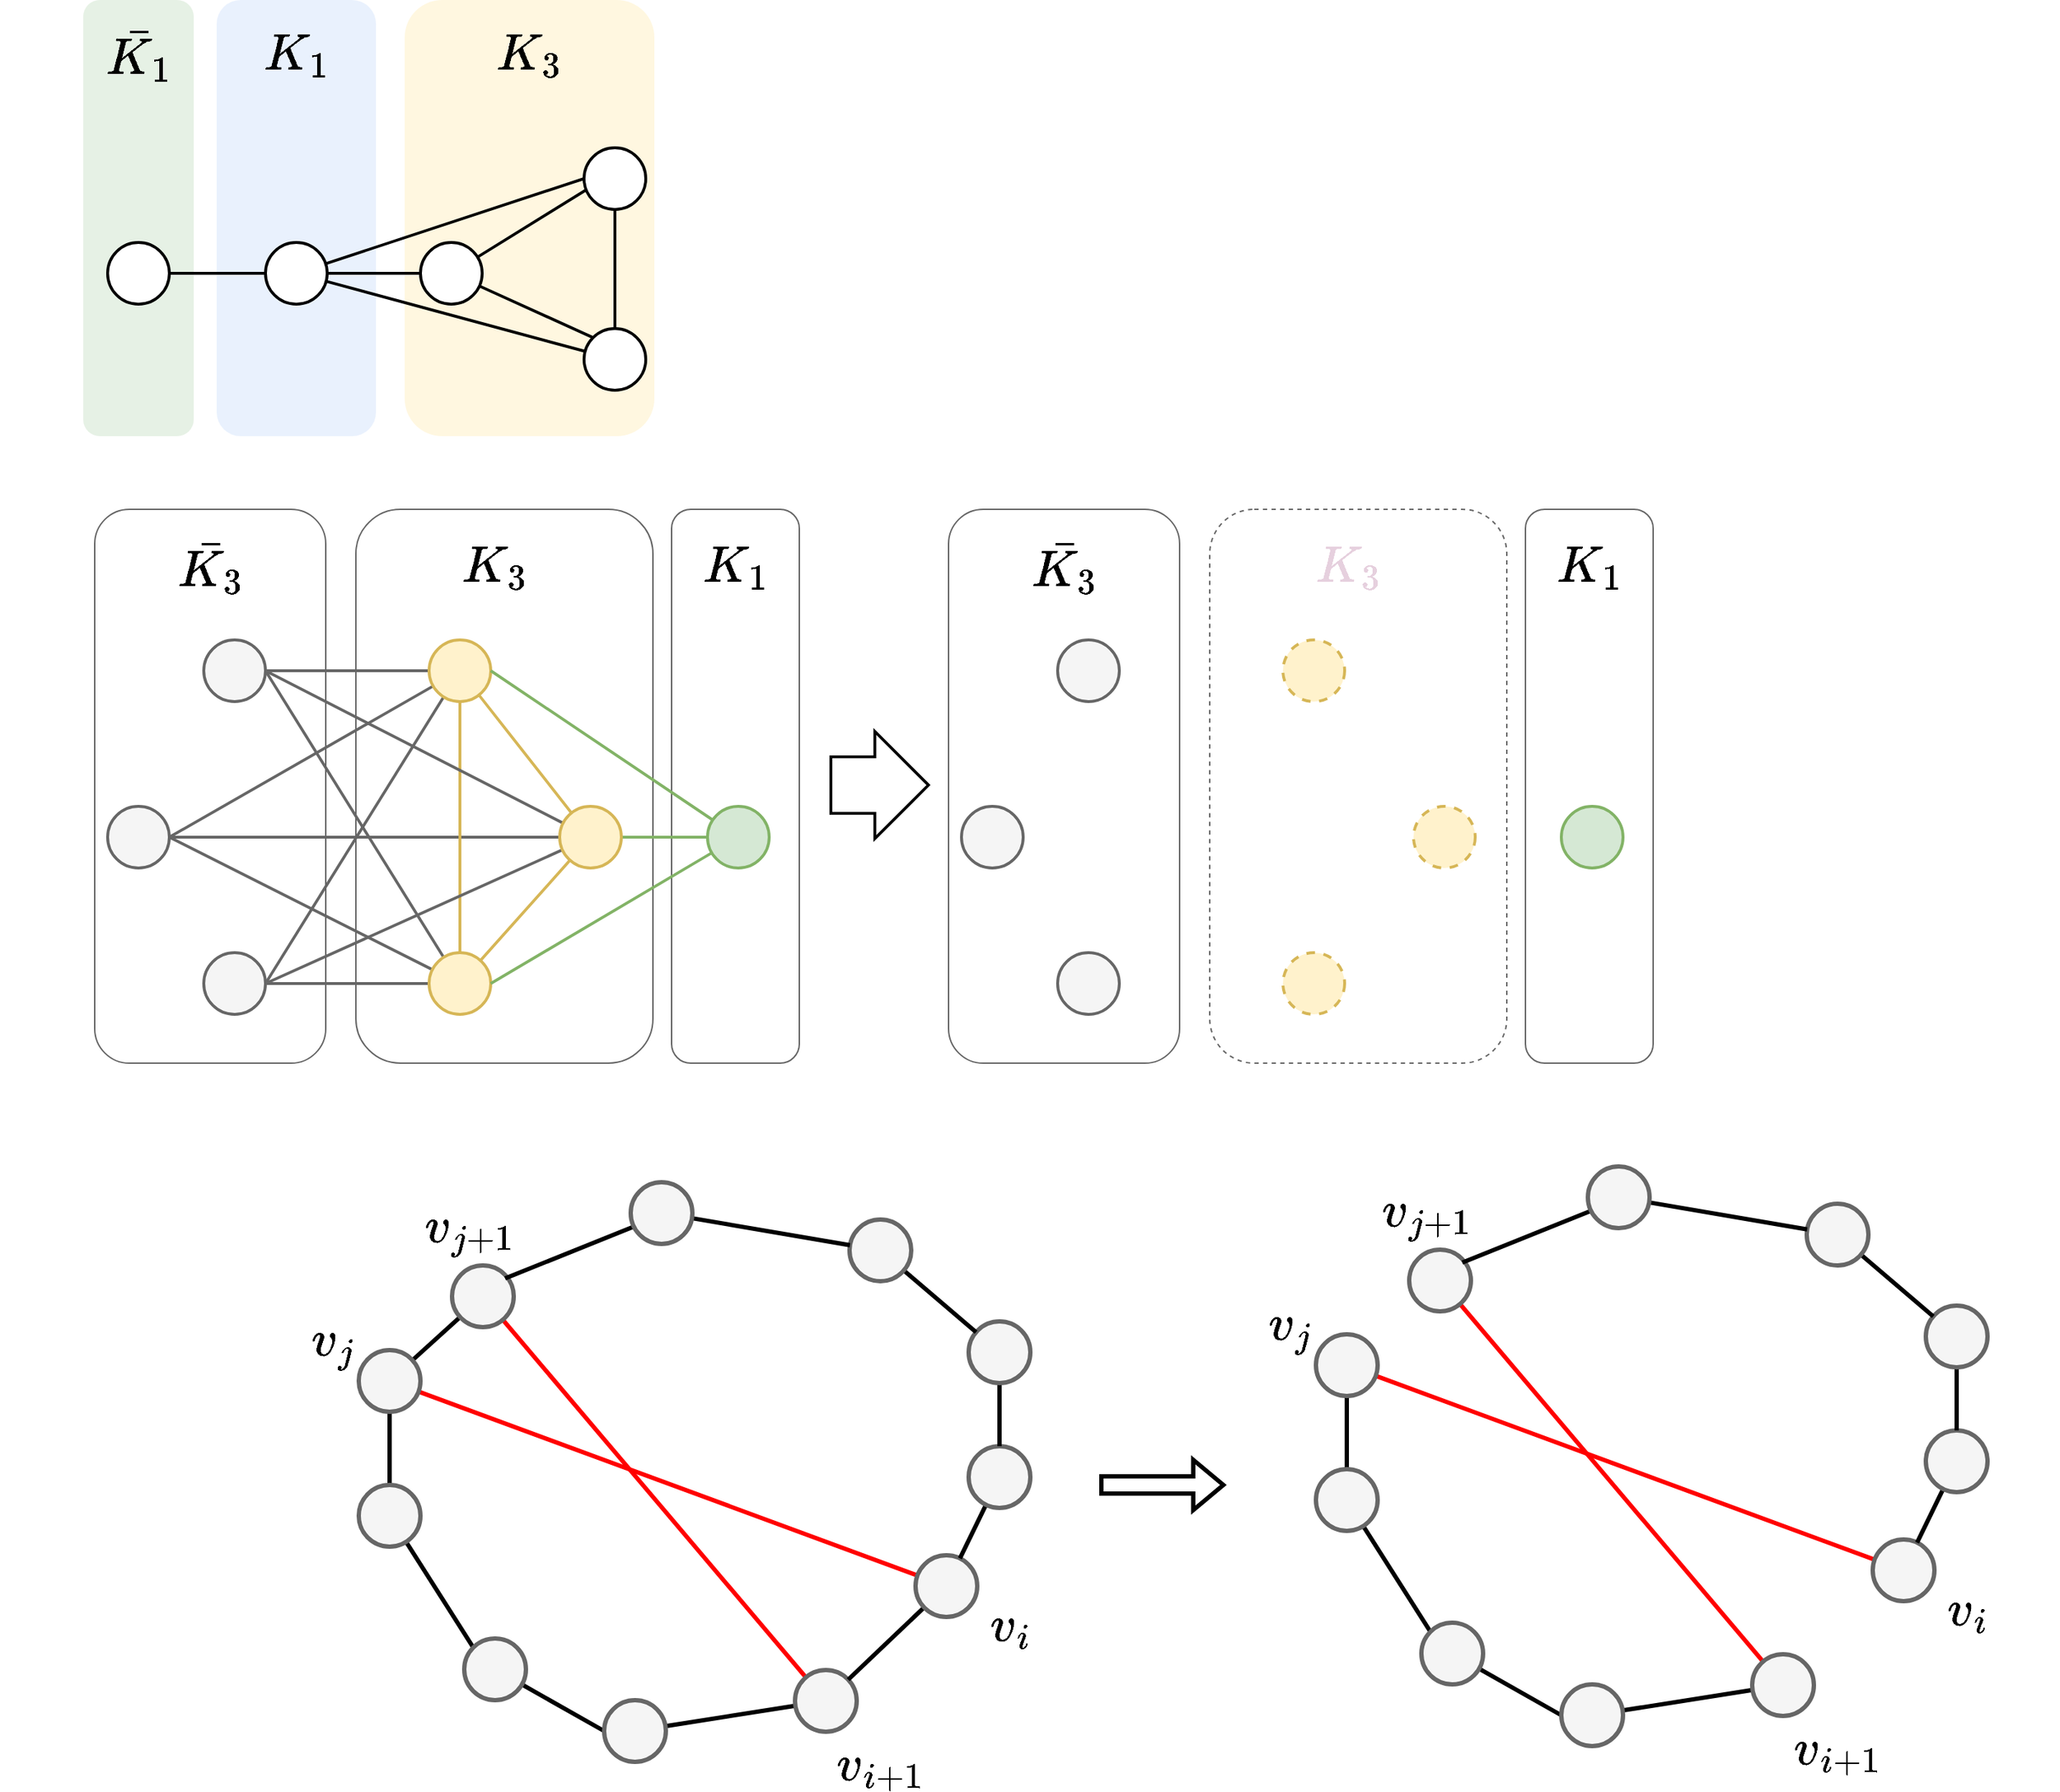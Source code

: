 <mxfile version="15.8.7" type="device"><diagram id="E8p-sX2lnfKGR5qFJY9c" name="第 1 页"><mxGraphModel dx="1454" dy="1059" grid="0" gridSize="10" guides="1" tooltips="1" connect="1" arrows="1" fold="1" page="0" pageScale="1" pageWidth="827" pageHeight="1169" math="1" shadow="0"><root><mxCell id="0"/><mxCell id="1" parent="0"/><mxCell id="dHHAx3EJZicmq-tLy639-51" value="" style="rounded=1;whiteSpace=wrap;html=1;fontSize=30;strokeWidth=1;opacity=60;" parent="1" vertex="1"><mxGeometry x="81" y="492" width="161" height="386" as="geometry"/></mxCell><mxCell id="dHHAx3EJZicmq-tLy639-50" value="" style="rounded=1;whiteSpace=wrap;html=1;fontSize=30;strokeWidth=1;opacity=60;" parent="1" vertex="1"><mxGeometry x="483" y="492" width="89" height="386" as="geometry"/></mxCell><mxCell id="dHHAx3EJZicmq-tLy639-48" value="" style="rounded=1;whiteSpace=wrap;html=1;fontSize=30;strokeWidth=1;opacity=60;" parent="1" vertex="1"><mxGeometry x="263" y="492" width="207" height="386" as="geometry"/></mxCell><mxCell id="dHHAx3EJZicmq-tLy639-21" value="" style="rounded=1;whiteSpace=wrap;html=1;fontSize=30;strokeWidth=1;fillColor=#dae8fc;strokeColor=none;opacity=60;" parent="1" vertex="1"><mxGeometry x="166" y="137" width="111" height="304" as="geometry"/></mxCell><mxCell id="dHHAx3EJZicmq-tLy639-22" value="" style="rounded=1;whiteSpace=wrap;html=1;fontSize=30;strokeWidth=1;fillColor=#d5e8d4;strokeColor=none;opacity=60;" parent="1" vertex="1"><mxGeometry x="73" y="137" width="77" height="304" as="geometry"/></mxCell><mxCell id="dHHAx3EJZicmq-tLy639-19" value="" style="rounded=1;whiteSpace=wrap;html=1;fontSize=30;strokeWidth=1;fillColor=#fff2cc;strokeColor=none;opacity=60;" parent="1" vertex="1"><mxGeometry x="297" y="137" width="174" height="304" as="geometry"/></mxCell><mxCell id="dHHAx3EJZicmq-tLy639-3" style="rounded=0;orthogonalLoop=1;jettySize=auto;html=1;endArrow=none;endFill=0;strokeWidth=2;" parent="1" source="dHHAx3EJZicmq-tLy639-1" target="dHHAx3EJZicmq-tLy639-2" edge="1"><mxGeometry relative="1" as="geometry"/></mxCell><mxCell id="dHHAx3EJZicmq-tLy639-1" value="" style="ellipse;whiteSpace=wrap;html=1;aspect=fixed;strokeWidth=2;" parent="1" vertex="1"><mxGeometry x="90" y="306" width="43" height="43" as="geometry"/></mxCell><mxCell id="dHHAx3EJZicmq-tLy639-7" style="rounded=0;orthogonalLoop=1;jettySize=auto;html=1;entryX=0;entryY=0.5;entryDx=0;entryDy=0;endArrow=none;endFill=0;strokeWidth=2;" parent="1" source="dHHAx3EJZicmq-tLy639-2" target="dHHAx3EJZicmq-tLy639-4" edge="1"><mxGeometry relative="1" as="geometry"/></mxCell><mxCell id="dHHAx3EJZicmq-tLy639-13" style="edgeStyle=none;rounded=0;orthogonalLoop=1;jettySize=auto;html=1;entryX=0;entryY=0.5;entryDx=0;entryDy=0;endArrow=none;endFill=0;strokeWidth=2;" parent="1" source="dHHAx3EJZicmq-tLy639-2" target="dHHAx3EJZicmq-tLy639-6" edge="1"><mxGeometry relative="1" as="geometry"/></mxCell><mxCell id="dHHAx3EJZicmq-tLy639-14" style="edgeStyle=none;rounded=0;orthogonalLoop=1;jettySize=auto;html=1;endArrow=none;endFill=0;strokeWidth=2;" parent="1" source="dHHAx3EJZicmq-tLy639-2" target="dHHAx3EJZicmq-tLy639-5" edge="1"><mxGeometry relative="1" as="geometry"/></mxCell><mxCell id="dHHAx3EJZicmq-tLy639-2" value="" style="ellipse;whiteSpace=wrap;html=1;aspect=fixed;strokeWidth=2;" parent="1" vertex="1"><mxGeometry x="200" y="306" width="43" height="43" as="geometry"/></mxCell><mxCell id="dHHAx3EJZicmq-tLy639-8" style="rounded=0;orthogonalLoop=1;jettySize=auto;html=1;entryX=0;entryY=0;entryDx=0;entryDy=0;endArrow=none;endFill=0;strokeWidth=2;" parent="1" source="dHHAx3EJZicmq-tLy639-4" target="dHHAx3EJZicmq-tLy639-5" edge="1"><mxGeometry relative="1" as="geometry"/></mxCell><mxCell id="dHHAx3EJZicmq-tLy639-11" style="edgeStyle=none;rounded=0;orthogonalLoop=1;jettySize=auto;html=1;entryX=0.047;entryY=0.674;entryDx=0;entryDy=0;entryPerimeter=0;endArrow=none;endFill=0;strokeWidth=2;" parent="1" source="dHHAx3EJZicmq-tLy639-4" target="dHHAx3EJZicmq-tLy639-6" edge="1"><mxGeometry relative="1" as="geometry"/></mxCell><mxCell id="dHHAx3EJZicmq-tLy639-4" value="" style="ellipse;whiteSpace=wrap;html=1;aspect=fixed;strokeWidth=2;" parent="1" vertex="1"><mxGeometry x="308" y="306" width="43" height="43" as="geometry"/></mxCell><mxCell id="dHHAx3EJZicmq-tLy639-12" style="edgeStyle=none;rounded=0;orthogonalLoop=1;jettySize=auto;html=1;entryX=0.5;entryY=1;entryDx=0;entryDy=0;endArrow=none;endFill=0;strokeWidth=2;" parent="1" source="dHHAx3EJZicmq-tLy639-5" target="dHHAx3EJZicmq-tLy639-6" edge="1"><mxGeometry relative="1" as="geometry"/></mxCell><mxCell id="dHHAx3EJZicmq-tLy639-5" value="" style="ellipse;whiteSpace=wrap;html=1;aspect=fixed;strokeWidth=2;" parent="1" vertex="1"><mxGeometry x="422" y="366" width="43" height="43" as="geometry"/></mxCell><mxCell id="dHHAx3EJZicmq-tLy639-6" value="" style="ellipse;whiteSpace=wrap;html=1;aspect=fixed;strokeWidth=2;" parent="1" vertex="1"><mxGeometry x="422" y="240" width="43" height="43" as="geometry"/></mxCell><mxCell id="dHHAx3EJZicmq-tLy639-15" value="$$\bar{K_1}$$" style="text;html=1;strokeColor=none;fillColor=none;align=center;verticalAlign=middle;whiteSpace=wrap;rounded=0;strokeWidth=1;fontSize=30;" parent="1" vertex="1"><mxGeometry x="81.5" y="160" width="60" height="30" as="geometry"/></mxCell><mxCell id="dHHAx3EJZicmq-tLy639-16" value="$$K_1$$" style="text;html=1;strokeColor=none;fillColor=none;align=center;verticalAlign=middle;whiteSpace=wrap;rounded=0;strokeWidth=1;fontSize=30;" parent="1" vertex="1"><mxGeometry x="192" y="160" width="60" height="30" as="geometry"/></mxCell><mxCell id="dHHAx3EJZicmq-tLy639-17" value="$$K_3$$" style="text;html=1;strokeColor=none;fillColor=none;align=center;verticalAlign=middle;whiteSpace=wrap;rounded=0;strokeWidth=1;fontSize=30;" parent="1" vertex="1"><mxGeometry x="354" y="160" width="60" height="30" as="geometry"/></mxCell><mxCell id="dHHAx3EJZicmq-tLy639-36" style="edgeStyle=none;rounded=0;orthogonalLoop=1;jettySize=auto;html=1;fontSize=30;fontColor=default;endArrow=none;endFill=0;strokeWidth=2;fillColor=#f5f5f5;strokeColor=#666666;" parent="1" source="dHHAx3EJZicmq-tLy639-23" target="dHHAx3EJZicmq-tLy639-28" edge="1"><mxGeometry relative="1" as="geometry"/></mxCell><mxCell id="dHHAx3EJZicmq-tLy639-23" value="" style="ellipse;whiteSpace=wrap;html=1;aspect=fixed;strokeWidth=2;fillColor=#f5f5f5;strokeColor=#666666;fontColor=#333333;" parent="1" vertex="1"><mxGeometry x="90" y="699" width="43" height="43" as="geometry"/></mxCell><mxCell id="dHHAx3EJZicmq-tLy639-33" style="edgeStyle=none;rounded=0;orthogonalLoop=1;jettySize=auto;html=1;fontSize=30;fontColor=default;endArrow=none;endFill=0;strokeWidth=2;fillColor=#f5f5f5;strokeColor=#666666;" parent="1" source="dHHAx3EJZicmq-tLy639-24" target="dHHAx3EJZicmq-tLy639-26" edge="1"><mxGeometry relative="1" as="geometry"/></mxCell><mxCell id="dHHAx3EJZicmq-tLy639-24" value="" style="ellipse;whiteSpace=wrap;html=1;aspect=fixed;strokeWidth=2;fillColor=#f5f5f5;strokeColor=#666666;fontColor=#333333;" parent="1" vertex="1"><mxGeometry x="157" y="583" width="43" height="43" as="geometry"/></mxCell><mxCell id="dHHAx3EJZicmq-tLy639-39" style="edgeStyle=none;rounded=0;orthogonalLoop=1;jettySize=auto;html=1;fontSize=30;fontColor=default;endArrow=none;endFill=0;strokeWidth=2;fillColor=#f5f5f5;strokeColor=#666666;" parent="1" source="dHHAx3EJZicmq-tLy639-25" target="dHHAx3EJZicmq-tLy639-27" edge="1"><mxGeometry relative="1" as="geometry"/></mxCell><mxCell id="dHHAx3EJZicmq-tLy639-25" value="" style="ellipse;whiteSpace=wrap;html=1;aspect=fixed;strokeWidth=2;fillColor=#f5f5f5;strokeColor=#666666;fontColor=#333333;" parent="1" vertex="1"><mxGeometry x="157" y="801" width="43" height="43" as="geometry"/></mxCell><mxCell id="dHHAx3EJZicmq-tLy639-34" style="edgeStyle=none;rounded=0;orthogonalLoop=1;jettySize=auto;html=1;entryX=1;entryY=0.5;entryDx=0;entryDy=0;fontSize=30;fontColor=default;endArrow=none;endFill=0;strokeWidth=2;fillColor=#f5f5f5;strokeColor=#666666;" parent="1" source="dHHAx3EJZicmq-tLy639-26" target="dHHAx3EJZicmq-tLy639-23" edge="1"><mxGeometry relative="1" as="geometry"/></mxCell><mxCell id="dHHAx3EJZicmq-tLy639-40" style="edgeStyle=none;rounded=0;orthogonalLoop=1;jettySize=auto;html=1;entryX=0.5;entryY=0;entryDx=0;entryDy=0;fontSize=30;fontColor=default;endArrow=none;endFill=0;strokeWidth=2;fillColor=#fff2cc;strokeColor=#d6b656;" parent="1" source="dHHAx3EJZicmq-tLy639-26" target="dHHAx3EJZicmq-tLy639-27" edge="1"><mxGeometry relative="1" as="geometry"/></mxCell><mxCell id="dHHAx3EJZicmq-tLy639-41" style="edgeStyle=none;rounded=0;orthogonalLoop=1;jettySize=auto;html=1;fontSize=30;fontColor=default;endArrow=none;endFill=0;strokeWidth=2;fillColor=#fff2cc;strokeColor=#d6b656;" parent="1" source="dHHAx3EJZicmq-tLy639-26" target="dHHAx3EJZicmq-tLy639-28" edge="1"><mxGeometry relative="1" as="geometry"/></mxCell><mxCell id="dHHAx3EJZicmq-tLy639-44" style="edgeStyle=none;rounded=0;orthogonalLoop=1;jettySize=auto;html=1;fontSize=30;fontColor=default;endArrow=none;endFill=0;strokeWidth=2;entryX=1;entryY=0.5;entryDx=0;entryDy=0;fillColor=#f5f5f5;strokeColor=#666666;" parent="1" source="dHHAx3EJZicmq-tLy639-26" target="dHHAx3EJZicmq-tLy639-25" edge="1"><mxGeometry relative="1" as="geometry"><mxPoint x="170" y="795" as="targetPoint"/></mxGeometry></mxCell><mxCell id="dHHAx3EJZicmq-tLy639-26" value="" style="ellipse;whiteSpace=wrap;html=1;aspect=fixed;strokeWidth=2;fillColor=#fff2cc;strokeColor=#d6b656;" parent="1" vertex="1"><mxGeometry x="314" y="583" width="43" height="43" as="geometry"/></mxCell><mxCell id="dHHAx3EJZicmq-tLy639-35" style="edgeStyle=none;rounded=0;orthogonalLoop=1;jettySize=auto;html=1;entryX=1;entryY=0.5;entryDx=0;entryDy=0;fontSize=30;fontColor=default;endArrow=none;endFill=0;strokeWidth=2;fillColor=#f5f5f5;strokeColor=#666666;" parent="1" source="dHHAx3EJZicmq-tLy639-27" target="dHHAx3EJZicmq-tLy639-23" edge="1"><mxGeometry relative="1" as="geometry"/></mxCell><mxCell id="dHHAx3EJZicmq-tLy639-42" style="edgeStyle=none;rounded=0;orthogonalLoop=1;jettySize=auto;html=1;fontSize=30;fontColor=default;endArrow=none;endFill=0;strokeWidth=2;fillColor=#fff2cc;strokeColor=#d6b656;" parent="1" source="dHHAx3EJZicmq-tLy639-27" target="dHHAx3EJZicmq-tLy639-28" edge="1"><mxGeometry relative="1" as="geometry"/></mxCell><mxCell id="dHHAx3EJZicmq-tLy639-43" style="edgeStyle=none;rounded=0;orthogonalLoop=1;jettySize=auto;html=1;fontSize=30;fontColor=default;endArrow=none;endFill=0;strokeWidth=2;entryX=1;entryY=0.5;entryDx=0;entryDy=0;fillColor=#f5f5f5;strokeColor=#666666;" parent="1" source="dHHAx3EJZicmq-tLy639-27" target="dHHAx3EJZicmq-tLy639-24" edge="1"><mxGeometry relative="1" as="geometry"/></mxCell><mxCell id="dHHAx3EJZicmq-tLy639-27" value="" style="ellipse;whiteSpace=wrap;html=1;aspect=fixed;strokeWidth=2;fillColor=#fff2cc;strokeColor=#d6b656;" parent="1" vertex="1"><mxGeometry x="314" y="801" width="43" height="43" as="geometry"/></mxCell><mxCell id="dHHAx3EJZicmq-tLy639-30" style="edgeStyle=none;rounded=0;orthogonalLoop=1;jettySize=auto;html=1;fontSize=30;fontColor=default;endArrow=none;endFill=0;strokeWidth=2;fillColor=#d5e8d4;strokeColor=#82b366;" parent="1" source="dHHAx3EJZicmq-tLy639-28" target="dHHAx3EJZicmq-tLy639-29" edge="1"><mxGeometry relative="1" as="geometry"/></mxCell><mxCell id="dHHAx3EJZicmq-tLy639-37" style="edgeStyle=none;rounded=0;orthogonalLoop=1;jettySize=auto;html=1;entryX=1;entryY=0.5;entryDx=0;entryDy=0;fontSize=30;fontColor=default;endArrow=none;endFill=0;strokeWidth=2;fillColor=#f5f5f5;strokeColor=#666666;" parent="1" source="dHHAx3EJZicmq-tLy639-28" target="dHHAx3EJZicmq-tLy639-24" edge="1"><mxGeometry relative="1" as="geometry"/></mxCell><mxCell id="dHHAx3EJZicmq-tLy639-38" style="edgeStyle=none;rounded=0;orthogonalLoop=1;jettySize=auto;html=1;fontSize=30;fontColor=default;endArrow=none;endFill=0;strokeWidth=2;entryX=1;entryY=0.5;entryDx=0;entryDy=0;fillColor=#f5f5f5;strokeColor=#666666;" parent="1" source="dHHAx3EJZicmq-tLy639-28" target="dHHAx3EJZicmq-tLy639-25" edge="1"><mxGeometry relative="1" as="geometry"/></mxCell><mxCell id="dHHAx3EJZicmq-tLy639-28" value="" style="ellipse;whiteSpace=wrap;html=1;aspect=fixed;strokeWidth=2;fillColor=#fff2cc;strokeColor=#d6b656;" parent="1" vertex="1"><mxGeometry x="405" y="699" width="43" height="43" as="geometry"/></mxCell><mxCell id="dHHAx3EJZicmq-tLy639-31" style="edgeStyle=none;rounded=0;orthogonalLoop=1;jettySize=auto;html=1;fontSize=30;fontColor=default;endArrow=none;endFill=0;strokeWidth=2;entryX=1;entryY=0.5;entryDx=0;entryDy=0;fillColor=#d5e8d4;strokeColor=#82b366;" parent="1" source="dHHAx3EJZicmq-tLy639-29" target="dHHAx3EJZicmq-tLy639-26" edge="1"><mxGeometry relative="1" as="geometry"/></mxCell><mxCell id="dHHAx3EJZicmq-tLy639-32" style="edgeStyle=none;rounded=0;orthogonalLoop=1;jettySize=auto;html=1;entryX=1;entryY=0.5;entryDx=0;entryDy=0;fontSize=30;fontColor=default;endArrow=none;endFill=0;strokeWidth=2;fillColor=#d5e8d4;strokeColor=#82b366;" parent="1" source="dHHAx3EJZicmq-tLy639-29" target="dHHAx3EJZicmq-tLy639-27" edge="1"><mxGeometry relative="1" as="geometry"/></mxCell><mxCell id="dHHAx3EJZicmq-tLy639-29" value="" style="ellipse;whiteSpace=wrap;html=1;aspect=fixed;strokeWidth=2;fillColor=#d5e8d4;strokeColor=#82b366;" parent="1" vertex="1"><mxGeometry x="508" y="699" width="43" height="43" as="geometry"/></mxCell><mxCell id="dHHAx3EJZicmq-tLy639-45" value="$$K_1$$" style="text;html=1;strokeColor=none;fillColor=none;align=center;verticalAlign=middle;whiteSpace=wrap;rounded=0;strokeWidth=1;fontSize=30;" parent="1" vertex="1"><mxGeometry x="497.5" y="517" width="60" height="30" as="geometry"/></mxCell><mxCell id="dHHAx3EJZicmq-tLy639-46" value="$$K_3$$" style="text;html=1;strokeColor=none;fillColor=none;align=center;verticalAlign=middle;whiteSpace=wrap;rounded=0;strokeWidth=1;fontSize=30;" parent="1" vertex="1"><mxGeometry x="330" y="517" width="60" height="30" as="geometry"/></mxCell><mxCell id="dHHAx3EJZicmq-tLy639-47" value="$$\bar{K_3}$$" style="text;html=1;strokeColor=none;fillColor=none;align=center;verticalAlign=middle;whiteSpace=wrap;rounded=0;strokeWidth=1;fontSize=30;" parent="1" vertex="1"><mxGeometry x="131.5" y="517" width="60" height="30" as="geometry"/></mxCell><mxCell id="dHHAx3EJZicmq-tLy639-52" value="" style="rounded=1;whiteSpace=wrap;html=1;fontSize=30;strokeWidth=1;opacity=60;" parent="1" vertex="1"><mxGeometry x="676" y="492" width="161" height="386" as="geometry"/></mxCell><mxCell id="dHHAx3EJZicmq-tLy639-53" value="" style="rounded=1;whiteSpace=wrap;html=1;fontSize=30;strokeWidth=1;opacity=60;" parent="1" vertex="1"><mxGeometry x="1078" y="492" width="89" height="386" as="geometry"/></mxCell><mxCell id="dHHAx3EJZicmq-tLy639-54" value="" style="rounded=1;whiteSpace=wrap;html=1;fontSize=30;strokeWidth=1;opacity=60;dashed=1;" parent="1" vertex="1"><mxGeometry x="858" y="492" width="207" height="386" as="geometry"/></mxCell><mxCell id="dHHAx3EJZicmq-tLy639-56" value="" style="ellipse;whiteSpace=wrap;html=1;aspect=fixed;strokeWidth=2;fillColor=#f5f5f5;strokeColor=#666666;fontColor=#333333;" parent="1" vertex="1"><mxGeometry x="685" y="699" width="43" height="43" as="geometry"/></mxCell><mxCell id="dHHAx3EJZicmq-tLy639-58" value="" style="ellipse;whiteSpace=wrap;html=1;aspect=fixed;strokeWidth=2;fillColor=#f5f5f5;strokeColor=#666666;fontColor=#333333;" parent="1" vertex="1"><mxGeometry x="752" y="583" width="43" height="43" as="geometry"/></mxCell><mxCell id="dHHAx3EJZicmq-tLy639-60" value="" style="ellipse;whiteSpace=wrap;html=1;aspect=fixed;strokeWidth=2;fillColor=#f5f5f5;strokeColor=#666666;fontColor=#333333;" parent="1" vertex="1"><mxGeometry x="752" y="801" width="43" height="43" as="geometry"/></mxCell><mxCell id="dHHAx3EJZicmq-tLy639-65" value="" style="ellipse;whiteSpace=wrap;html=1;aspect=fixed;strokeWidth=2;fillColor=#fff2cc;strokeColor=#d6b656;dashed=1;" parent="1" vertex="1"><mxGeometry x="909" y="583" width="43" height="43" as="geometry"/></mxCell><mxCell id="dHHAx3EJZicmq-tLy639-69" value="" style="ellipse;whiteSpace=wrap;html=1;aspect=fixed;strokeWidth=2;fillColor=#fff2cc;strokeColor=#d6b656;dashed=1;" parent="1" vertex="1"><mxGeometry x="909" y="801" width="43" height="43" as="geometry"/></mxCell><mxCell id="dHHAx3EJZicmq-tLy639-73" value="" style="ellipse;whiteSpace=wrap;html=1;aspect=fixed;strokeWidth=2;fillColor=#fff2cc;strokeColor=#d6b656;dashed=1;" parent="1" vertex="1"><mxGeometry x="1000" y="699" width="43" height="43" as="geometry"/></mxCell><mxCell id="dHHAx3EJZicmq-tLy639-76" value="" style="ellipse;whiteSpace=wrap;html=1;aspect=fixed;strokeWidth=2;fillColor=#d5e8d4;strokeColor=#82b366;" parent="1" vertex="1"><mxGeometry x="1103" y="699" width="43" height="43" as="geometry"/></mxCell><mxCell id="dHHAx3EJZicmq-tLy639-77" value="$$K_1$$" style="text;html=1;strokeColor=none;fillColor=none;align=center;verticalAlign=middle;whiteSpace=wrap;rounded=0;strokeWidth=1;fontSize=30;" parent="1" vertex="1"><mxGeometry x="1092.5" y="517" width="60" height="30" as="geometry"/></mxCell><mxCell id="dHHAx3EJZicmq-tLy639-78" value="$$K_3$$" style="text;html=1;strokeColor=none;fillColor=none;align=center;verticalAlign=middle;whiteSpace=wrap;rounded=0;strokeWidth=1;fontSize=30;dashed=1;fontColor=#E6D0DE;" parent="1" vertex="1"><mxGeometry x="925" y="517" width="60" height="30" as="geometry"/></mxCell><mxCell id="dHHAx3EJZicmq-tLy639-79" value="$$\bar{K_3}$$" style="text;html=1;strokeColor=none;fillColor=none;align=center;verticalAlign=middle;whiteSpace=wrap;rounded=0;strokeWidth=1;fontSize=30;" parent="1" vertex="1"><mxGeometry x="726.5" y="517" width="60" height="30" as="geometry"/></mxCell><mxCell id="dHHAx3EJZicmq-tLy639-80" value="" style="shape=flexArrow;endArrow=classic;html=1;rounded=0;fontSize=30;fontColor=#E6D0DE;strokeWidth=2;endWidth=33.333;endSize=11.783;width=38.333;" parent="1" edge="1"><mxGeometry width="50" height="50" relative="1" as="geometry"><mxPoint x="593" y="684.17" as="sourcePoint"/><mxPoint x="663" y="684.17" as="targetPoint"/></mxGeometry></mxCell><mxCell id="wqR2sb8BITlX3fe3FQXG-18" style="edgeStyle=none;rounded=0;orthogonalLoop=1;jettySize=auto;html=1;endArrow=none;endFill=0;strokeWidth=3;" edge="1" parent="1" source="wqR2sb8BITlX3fe3FQXG-1" target="wqR2sb8BITlX3fe3FQXG-2"><mxGeometry relative="1" as="geometry"/></mxCell><mxCell id="wqR2sb8BITlX3fe3FQXG-27" style="edgeStyle=none;rounded=0;orthogonalLoop=1;jettySize=auto;html=1;endArrow=none;endFill=0;strokeColor=#FF0000;strokeWidth=3;" edge="1" parent="1" source="wqR2sb8BITlX3fe3FQXG-1" target="wqR2sb8BITlX3fe3FQXG-6"><mxGeometry relative="1" as="geometry"/></mxCell><mxCell id="wqR2sb8BITlX3fe3FQXG-1" value="" style="ellipse;whiteSpace=wrap;html=1;aspect=fixed;strokeWidth=3;fillColor=#f5f5f5;strokeColor=#666666;fontColor=#333333;" vertex="1" parent="1"><mxGeometry x="330" y="1019" width="43" height="43" as="geometry"/></mxCell><mxCell id="wqR2sb8BITlX3fe3FQXG-19" style="edgeStyle=none;rounded=0;orthogonalLoop=1;jettySize=auto;html=1;endArrow=none;endFill=0;strokeWidth=3;" edge="1" parent="1" source="wqR2sb8BITlX3fe3FQXG-2" target="wqR2sb8BITlX3fe3FQXG-3"><mxGeometry relative="1" as="geometry"/></mxCell><mxCell id="wqR2sb8BITlX3fe3FQXG-28" style="edgeStyle=none;rounded=0;orthogonalLoop=1;jettySize=auto;html=1;endArrow=none;endFill=0;strokeColor=#FF0000;strokeWidth=3;" edge="1" parent="1" source="wqR2sb8BITlX3fe3FQXG-2" target="wqR2sb8BITlX3fe3FQXG-7"><mxGeometry relative="1" as="geometry"/></mxCell><mxCell id="wqR2sb8BITlX3fe3FQXG-2" value="" style="ellipse;whiteSpace=wrap;html=1;aspect=fixed;strokeWidth=3;fillColor=#f5f5f5;strokeColor=#666666;fontColor=#333333;" vertex="1" parent="1"><mxGeometry x="265" y="1078" width="43" height="43" as="geometry"/></mxCell><mxCell id="wqR2sb8BITlX3fe3FQXG-20" style="edgeStyle=none;rounded=0;orthogonalLoop=1;jettySize=auto;html=1;entryX=0;entryY=0;entryDx=0;entryDy=0;endArrow=none;endFill=0;strokeWidth=3;" edge="1" parent="1" source="wqR2sb8BITlX3fe3FQXG-3" target="wqR2sb8BITlX3fe3FQXG-4"><mxGeometry relative="1" as="geometry"/></mxCell><mxCell id="wqR2sb8BITlX3fe3FQXG-3" value="" style="ellipse;whiteSpace=wrap;html=1;aspect=fixed;strokeWidth=3;fillColor=#f5f5f5;strokeColor=#666666;fontColor=#333333;" vertex="1" parent="1"><mxGeometry x="265" y="1172" width="43" height="43" as="geometry"/></mxCell><mxCell id="wqR2sb8BITlX3fe3FQXG-21" style="edgeStyle=none;rounded=0;orthogonalLoop=1;jettySize=auto;html=1;entryX=0;entryY=0.5;entryDx=0;entryDy=0;endArrow=none;endFill=0;strokeWidth=3;" edge="1" parent="1" source="wqR2sb8BITlX3fe3FQXG-4" target="wqR2sb8BITlX3fe3FQXG-5"><mxGeometry relative="1" as="geometry"/></mxCell><mxCell id="wqR2sb8BITlX3fe3FQXG-4" value="" style="ellipse;whiteSpace=wrap;html=1;aspect=fixed;strokeWidth=3;fillColor=#f5f5f5;strokeColor=#666666;fontColor=#333333;" vertex="1" parent="1"><mxGeometry x="338.5" y="1279" width="43" height="43" as="geometry"/></mxCell><mxCell id="wqR2sb8BITlX3fe3FQXG-22" style="edgeStyle=none;rounded=0;orthogonalLoop=1;jettySize=auto;html=1;endArrow=none;endFill=0;strokeWidth=3;" edge="1" parent="1" source="wqR2sb8BITlX3fe3FQXG-5" target="wqR2sb8BITlX3fe3FQXG-6"><mxGeometry relative="1" as="geometry"/></mxCell><mxCell id="wqR2sb8BITlX3fe3FQXG-5" value="" style="ellipse;whiteSpace=wrap;html=1;aspect=fixed;strokeWidth=3;fillColor=#f5f5f5;strokeColor=#666666;fontColor=#333333;" vertex="1" parent="1"><mxGeometry x="436" y="1322" width="43" height="43" as="geometry"/></mxCell><mxCell id="wqR2sb8BITlX3fe3FQXG-6" value="" style="ellipse;whiteSpace=wrap;html=1;aspect=fixed;strokeWidth=3;fillColor=#f5f5f5;strokeColor=#666666;fontColor=#333333;" vertex="1" parent="1"><mxGeometry x="569" y="1301" width="43" height="43" as="geometry"/></mxCell><mxCell id="wqR2sb8BITlX3fe3FQXG-17" style="edgeStyle=none;rounded=0;orthogonalLoop=1;jettySize=auto;html=1;endArrow=none;endFill=0;strokeWidth=3;" edge="1" parent="1" source="wqR2sb8BITlX3fe3FQXG-7" target="wqR2sb8BITlX3fe3FQXG-6"><mxGeometry relative="1" as="geometry"/></mxCell><mxCell id="wqR2sb8BITlX3fe3FQXG-7" value="" style="ellipse;whiteSpace=wrap;html=1;aspect=fixed;strokeWidth=3;fillColor=#f5f5f5;strokeColor=#666666;fontColor=#333333;" vertex="1" parent="1"><mxGeometry x="653" y="1221" width="43" height="43" as="geometry"/></mxCell><mxCell id="wqR2sb8BITlX3fe3FQXG-16" style="edgeStyle=none;rounded=0;orthogonalLoop=1;jettySize=auto;html=1;endArrow=none;endFill=0;strokeWidth=3;" edge="1" parent="1" source="wqR2sb8BITlX3fe3FQXG-8" target="wqR2sb8BITlX3fe3FQXG-7"><mxGeometry relative="1" as="geometry"/></mxCell><mxCell id="wqR2sb8BITlX3fe3FQXG-8" value="" style="ellipse;whiteSpace=wrap;html=1;aspect=fixed;strokeWidth=3;fillColor=#f5f5f5;strokeColor=#666666;fontColor=#333333;" vertex="1" parent="1"><mxGeometry x="690" y="1145" width="43" height="43" as="geometry"/></mxCell><mxCell id="wqR2sb8BITlX3fe3FQXG-15" style="edgeStyle=none;rounded=0;orthogonalLoop=1;jettySize=auto;html=1;endArrow=none;endFill=0;strokeWidth=3;" edge="1" parent="1" source="wqR2sb8BITlX3fe3FQXG-9" target="wqR2sb8BITlX3fe3FQXG-8"><mxGeometry relative="1" as="geometry"/></mxCell><mxCell id="wqR2sb8BITlX3fe3FQXG-9" value="" style="ellipse;whiteSpace=wrap;html=1;aspect=fixed;strokeWidth=3;fillColor=#f5f5f5;strokeColor=#666666;fontColor=#333333;" vertex="1" parent="1"><mxGeometry x="690" y="1058" width="43" height="43" as="geometry"/></mxCell><mxCell id="wqR2sb8BITlX3fe3FQXG-14" style="edgeStyle=none;rounded=0;orthogonalLoop=1;jettySize=auto;html=1;endArrow=none;endFill=0;strokeWidth=3;" edge="1" parent="1" source="wqR2sb8BITlX3fe3FQXG-10" target="wqR2sb8BITlX3fe3FQXG-9"><mxGeometry relative="1" as="geometry"/></mxCell><mxCell id="wqR2sb8BITlX3fe3FQXG-10" value="" style="ellipse;whiteSpace=wrap;html=1;aspect=fixed;strokeWidth=3;fillColor=#f5f5f5;strokeColor=#666666;fontColor=#333333;" vertex="1" parent="1"><mxGeometry x="607" y="987" width="43" height="43" as="geometry"/></mxCell><mxCell id="wqR2sb8BITlX3fe3FQXG-12" style="rounded=0;orthogonalLoop=1;jettySize=auto;html=1;endArrow=none;endFill=0;strokeWidth=3;" edge="1" parent="1"><mxGeometry relative="1" as="geometry"><mxPoint x="459" y="991" as="sourcePoint"/><mxPoint x="367" y="1028" as="targetPoint"/></mxGeometry></mxCell><mxCell id="wqR2sb8BITlX3fe3FQXG-13" style="edgeStyle=none;rounded=0;orthogonalLoop=1;jettySize=auto;html=1;endArrow=none;endFill=0;strokeWidth=3;" edge="1" parent="1" source="wqR2sb8BITlX3fe3FQXG-11" target="wqR2sb8BITlX3fe3FQXG-10"><mxGeometry relative="1" as="geometry"/></mxCell><mxCell id="wqR2sb8BITlX3fe3FQXG-11" value="" style="ellipse;whiteSpace=wrap;html=1;aspect=fixed;strokeWidth=3;fillColor=#f5f5f5;strokeColor=#666666;fontColor=#333333;" vertex="1" parent="1"><mxGeometry x="454.5" y="961" width="43" height="43" as="geometry"/></mxCell><mxCell id="wqR2sb8BITlX3fe3FQXG-23" value="$$v_{j+1}$$" style="text;html=1;strokeColor=none;fillColor=none;align=center;verticalAlign=middle;whiteSpace=wrap;rounded=0;strokeWidth=3;fontSize=30;" vertex="1" parent="1"><mxGeometry x="313" y="979" width="60" height="30" as="geometry"/></mxCell><mxCell id="wqR2sb8BITlX3fe3FQXG-24" value="$$v_{j}$$" style="text;html=1;strokeColor=none;fillColor=none;align=center;verticalAlign=middle;whiteSpace=wrap;rounded=0;strokeWidth=3;fontSize=30;" vertex="1" parent="1"><mxGeometry x="217" y="1058" width="60" height="30" as="geometry"/></mxCell><mxCell id="wqR2sb8BITlX3fe3FQXG-25" value="$$v_{i+1}$$" style="text;html=1;strokeColor=none;fillColor=none;align=center;verticalAlign=middle;whiteSpace=wrap;rounded=0;strokeWidth=3;fontSize=30;" vertex="1" parent="1"><mxGeometry x="598.5" y="1352" width="60" height="30" as="geometry"/></mxCell><mxCell id="wqR2sb8BITlX3fe3FQXG-26" value="$$v_{i}$$" style="text;html=1;strokeColor=none;fillColor=none;align=center;verticalAlign=middle;whiteSpace=wrap;rounded=0;strokeWidth=3;fontSize=30;" vertex="1" parent="1"><mxGeometry x="690" y="1255" width="60" height="30" as="geometry"/></mxCell><mxCell id="wqR2sb8BITlX3fe3FQXG-30" style="edgeStyle=none;rounded=0;orthogonalLoop=1;jettySize=auto;html=1;endArrow=none;endFill=0;strokeColor=#FF0000;strokeWidth=3;" edge="1" source="wqR2sb8BITlX3fe3FQXG-31" target="wqR2sb8BITlX3fe3FQXG-41" parent="1"><mxGeometry relative="1" as="geometry"/></mxCell><mxCell id="wqR2sb8BITlX3fe3FQXG-31" value="" style="ellipse;whiteSpace=wrap;html=1;aspect=fixed;strokeWidth=3;fillColor=#f5f5f5;strokeColor=#666666;fontColor=#333333;" vertex="1" parent="1"><mxGeometry x="997" y="1008" width="43" height="43" as="geometry"/></mxCell><mxCell id="wqR2sb8BITlX3fe3FQXG-32" style="edgeStyle=none;rounded=0;orthogonalLoop=1;jettySize=auto;html=1;endArrow=none;endFill=0;strokeWidth=3;" edge="1" source="wqR2sb8BITlX3fe3FQXG-34" target="wqR2sb8BITlX3fe3FQXG-36" parent="1"><mxGeometry relative="1" as="geometry"/></mxCell><mxCell id="wqR2sb8BITlX3fe3FQXG-33" style="edgeStyle=none;rounded=0;orthogonalLoop=1;jettySize=auto;html=1;endArrow=none;endFill=0;strokeColor=#FF0000;strokeWidth=3;" edge="1" source="wqR2sb8BITlX3fe3FQXG-34" target="wqR2sb8BITlX3fe3FQXG-43" parent="1"><mxGeometry relative="1" as="geometry"/></mxCell><mxCell id="wqR2sb8BITlX3fe3FQXG-34" value="" style="ellipse;whiteSpace=wrap;html=1;aspect=fixed;strokeWidth=3;fillColor=#f5f5f5;strokeColor=#666666;fontColor=#333333;" vertex="1" parent="1"><mxGeometry x="932" y="1067" width="43" height="43" as="geometry"/></mxCell><mxCell id="wqR2sb8BITlX3fe3FQXG-35" style="edgeStyle=none;rounded=0;orthogonalLoop=1;jettySize=auto;html=1;entryX=0;entryY=0;entryDx=0;entryDy=0;endArrow=none;endFill=0;strokeWidth=3;" edge="1" source="wqR2sb8BITlX3fe3FQXG-36" target="wqR2sb8BITlX3fe3FQXG-38" parent="1"><mxGeometry relative="1" as="geometry"/></mxCell><mxCell id="wqR2sb8BITlX3fe3FQXG-36" value="" style="ellipse;whiteSpace=wrap;html=1;aspect=fixed;strokeWidth=3;fillColor=#f5f5f5;strokeColor=#666666;fontColor=#333333;" vertex="1" parent="1"><mxGeometry x="932" y="1161" width="43" height="43" as="geometry"/></mxCell><mxCell id="wqR2sb8BITlX3fe3FQXG-37" style="edgeStyle=none;rounded=0;orthogonalLoop=1;jettySize=auto;html=1;entryX=0;entryY=0.5;entryDx=0;entryDy=0;endArrow=none;endFill=0;strokeWidth=3;" edge="1" source="wqR2sb8BITlX3fe3FQXG-38" target="wqR2sb8BITlX3fe3FQXG-40" parent="1"><mxGeometry relative="1" as="geometry"/></mxCell><mxCell id="wqR2sb8BITlX3fe3FQXG-38" value="" style="ellipse;whiteSpace=wrap;html=1;aspect=fixed;strokeWidth=3;fillColor=#f5f5f5;strokeColor=#666666;fontColor=#333333;" vertex="1" parent="1"><mxGeometry x="1005.5" y="1268" width="43" height="43" as="geometry"/></mxCell><mxCell id="wqR2sb8BITlX3fe3FQXG-39" style="edgeStyle=none;rounded=0;orthogonalLoop=1;jettySize=auto;html=1;endArrow=none;endFill=0;strokeWidth=3;" edge="1" source="wqR2sb8BITlX3fe3FQXG-40" target="wqR2sb8BITlX3fe3FQXG-41" parent="1"><mxGeometry relative="1" as="geometry"/></mxCell><mxCell id="wqR2sb8BITlX3fe3FQXG-40" value="" style="ellipse;whiteSpace=wrap;html=1;aspect=fixed;strokeWidth=3;fillColor=#f5f5f5;strokeColor=#666666;fontColor=#333333;" vertex="1" parent="1"><mxGeometry x="1103" y="1311" width="43" height="43" as="geometry"/></mxCell><mxCell id="wqR2sb8BITlX3fe3FQXG-41" value="" style="ellipse;whiteSpace=wrap;html=1;aspect=fixed;strokeWidth=3;fillColor=#f5f5f5;strokeColor=#666666;fontColor=#333333;" vertex="1" parent="1"><mxGeometry x="1236" y="1290" width="43" height="43" as="geometry"/></mxCell><mxCell id="wqR2sb8BITlX3fe3FQXG-43" value="" style="ellipse;whiteSpace=wrap;html=1;aspect=fixed;strokeWidth=3;fillColor=#f5f5f5;strokeColor=#666666;fontColor=#333333;" vertex="1" parent="1"><mxGeometry x="1320" y="1210" width="43" height="43" as="geometry"/></mxCell><mxCell id="wqR2sb8BITlX3fe3FQXG-44" style="edgeStyle=none;rounded=0;orthogonalLoop=1;jettySize=auto;html=1;endArrow=none;endFill=0;strokeWidth=3;" edge="1" source="wqR2sb8BITlX3fe3FQXG-45" target="wqR2sb8BITlX3fe3FQXG-43" parent="1"><mxGeometry relative="1" as="geometry"/></mxCell><mxCell id="wqR2sb8BITlX3fe3FQXG-45" value="" style="ellipse;whiteSpace=wrap;html=1;aspect=fixed;strokeWidth=3;fillColor=#f5f5f5;strokeColor=#666666;fontColor=#333333;" vertex="1" parent="1"><mxGeometry x="1357" y="1134" width="43" height="43" as="geometry"/></mxCell><mxCell id="wqR2sb8BITlX3fe3FQXG-46" style="edgeStyle=none;rounded=0;orthogonalLoop=1;jettySize=auto;html=1;endArrow=none;endFill=0;strokeWidth=3;" edge="1" source="wqR2sb8BITlX3fe3FQXG-47" target="wqR2sb8BITlX3fe3FQXG-45" parent="1"><mxGeometry relative="1" as="geometry"/></mxCell><mxCell id="wqR2sb8BITlX3fe3FQXG-47" value="" style="ellipse;whiteSpace=wrap;html=1;aspect=fixed;strokeWidth=3;fillColor=#f5f5f5;strokeColor=#666666;fontColor=#333333;" vertex="1" parent="1"><mxGeometry x="1357" y="1047" width="43" height="43" as="geometry"/></mxCell><mxCell id="wqR2sb8BITlX3fe3FQXG-48" style="edgeStyle=none;rounded=0;orthogonalLoop=1;jettySize=auto;html=1;endArrow=none;endFill=0;strokeWidth=3;" edge="1" source="wqR2sb8BITlX3fe3FQXG-49" target="wqR2sb8BITlX3fe3FQXG-47" parent="1"><mxGeometry relative="1" as="geometry"/></mxCell><mxCell id="wqR2sb8BITlX3fe3FQXG-49" value="" style="ellipse;whiteSpace=wrap;html=1;aspect=fixed;strokeWidth=3;fillColor=#f5f5f5;strokeColor=#666666;fontColor=#333333;" vertex="1" parent="1"><mxGeometry x="1274" y="976" width="43" height="43" as="geometry"/></mxCell><mxCell id="wqR2sb8BITlX3fe3FQXG-50" style="rounded=0;orthogonalLoop=1;jettySize=auto;html=1;endArrow=none;endFill=0;strokeWidth=3;" edge="1" parent="1"><mxGeometry relative="1" as="geometry"><mxPoint x="1126" y="980" as="sourcePoint"/><mxPoint x="1034.0" y="1017" as="targetPoint"/></mxGeometry></mxCell><mxCell id="wqR2sb8BITlX3fe3FQXG-51" style="edgeStyle=none;rounded=0;orthogonalLoop=1;jettySize=auto;html=1;endArrow=none;endFill=0;strokeWidth=3;" edge="1" source="wqR2sb8BITlX3fe3FQXG-52" target="wqR2sb8BITlX3fe3FQXG-49" parent="1"><mxGeometry relative="1" as="geometry"/></mxCell><mxCell id="wqR2sb8BITlX3fe3FQXG-52" value="" style="ellipse;whiteSpace=wrap;html=1;aspect=fixed;strokeWidth=3;fillColor=#f5f5f5;strokeColor=#666666;fontColor=#333333;" vertex="1" parent="1"><mxGeometry x="1121.5" y="950" width="43" height="43" as="geometry"/></mxCell><mxCell id="wqR2sb8BITlX3fe3FQXG-53" value="$$v_{j+1}$$" style="text;html=1;strokeColor=none;fillColor=none;align=center;verticalAlign=middle;whiteSpace=wrap;rounded=0;strokeWidth=3;fontSize=30;" vertex="1" parent="1"><mxGeometry x="980" y="968" width="60" height="30" as="geometry"/></mxCell><mxCell id="wqR2sb8BITlX3fe3FQXG-54" value="$$v_{j}$$" style="text;html=1;strokeColor=none;fillColor=none;align=center;verticalAlign=middle;whiteSpace=wrap;rounded=0;strokeWidth=3;fontSize=30;" vertex="1" parent="1"><mxGeometry x="884" y="1047" width="60" height="30" as="geometry"/></mxCell><mxCell id="wqR2sb8BITlX3fe3FQXG-55" value="$$v_{i+1}$$" style="text;html=1;strokeColor=none;fillColor=none;align=center;verticalAlign=middle;whiteSpace=wrap;rounded=0;strokeWidth=3;fontSize=30;" vertex="1" parent="1"><mxGeometry x="1265.5" y="1341" width="60" height="30" as="geometry"/></mxCell><mxCell id="wqR2sb8BITlX3fe3FQXG-56" value="$$v_{i}$$" style="text;html=1;strokeColor=none;fillColor=none;align=center;verticalAlign=middle;whiteSpace=wrap;rounded=0;strokeWidth=3;fontSize=30;" vertex="1" parent="1"><mxGeometry x="1357" y="1244" width="60" height="30" as="geometry"/></mxCell><mxCell id="wqR2sb8BITlX3fe3FQXG-57" value="" style="shape=flexArrow;endArrow=classic;html=1;rounded=0;strokeColor=#000000;strokeWidth=3;" edge="1" parent="1"><mxGeometry width="50" height="50" relative="1" as="geometry"><mxPoint x="781" y="1172" as="sourcePoint"/><mxPoint x="869" y="1172" as="targetPoint"/></mxGeometry></mxCell></root></mxGraphModel></diagram></mxfile>